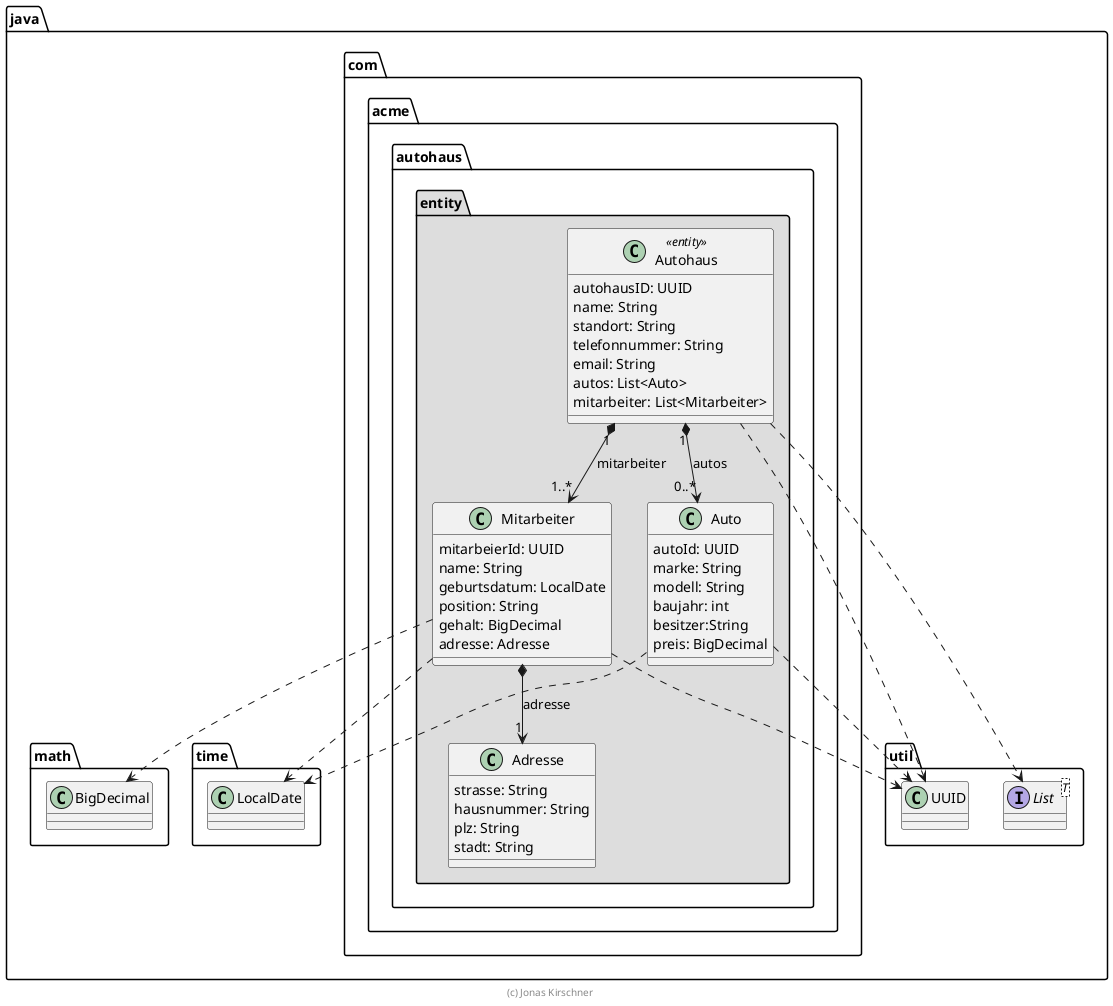 @startuml Autohaus

skinparam classAttributeIconSize 0

package java {
    package util {
        class UUID
        interface List<T>
    }

    package math {
        class BigDecimal
    }

    package time {
        class LocalDate
    }

    package com.acme.autohaus.entity #DDDDDD {
    class Adresse {
        strasse: String
        hausnummer: String
        plz: String
        stadt: String
    }

    class Mitarbeiter {
        mitarbeierId: UUID
        name: String
        geburtsdatum: LocalDate
        position: String
        gehalt: BigDecimal
        adresse: Adresse
    }

    class Auto {
        autoId: UUID
        marke: String
        modell: String
        baujahr: int
        besitzer:String
        preis: BigDecimal
    }

    class Autohaus <<entity>> {
        autohausID: UUID
        name: String
        standort: String
        telefonnummer: String
        email: String
        autos: List<Auto>
        mitarbeiter: List<Mitarbeiter>
    }

    Autohaus "1" *--> "0..*" Auto : autos
    Autohaus "1" *--> "1..*" Mitarbeiter : mitarbeiter

    Autohaus ..> UUID
    Autohaus ..> List

    Mitarbeiter *--> "1" Adresse : adresse

    Mitarbeiter ..> UUID
    Mitarbeiter ..> LocalDate
    Mitarbeiter ..> BigDecimal

    Auto ..> UUID
    Auto ..> LocalDate
}

hide empty members

footer (c) Jonas Kirschner

@enduml
